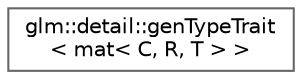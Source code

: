 digraph "Graphical Class Hierarchy"
{
 // LATEX_PDF_SIZE
  bgcolor="transparent";
  edge [fontname=Helvetica,fontsize=10,labelfontname=Helvetica,labelfontsize=10];
  node [fontname=Helvetica,fontsize=10,shape=box,height=0.2,width=0.4];
  rankdir="LR";
  Node0 [id="Node000000",label="glm::detail::genTypeTrait\l\< mat\< C, R, T \> \>",height=0.2,width=0.4,color="grey40", fillcolor="white", style="filled",URL="$structglm_1_1detail_1_1gen_type_trait_3_01mat_3_01_c_00_01_r_00_01_t_01_4_01_4.html",tooltip=" "];
}
